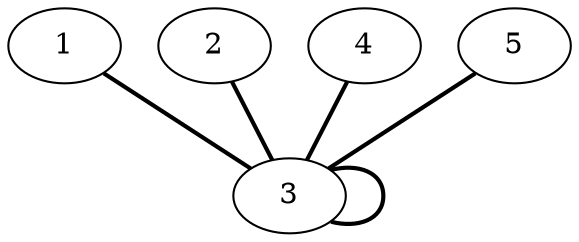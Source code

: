 graph graf1{
1--3 [weight=2, penwidth=2]
2--3 [weight=2, penwidth=2]
3--3 [weight=2, penwidth=2]
4--3 [weight=2, penwidth=2]
5--3 [weight=2, penwidth=2]
}